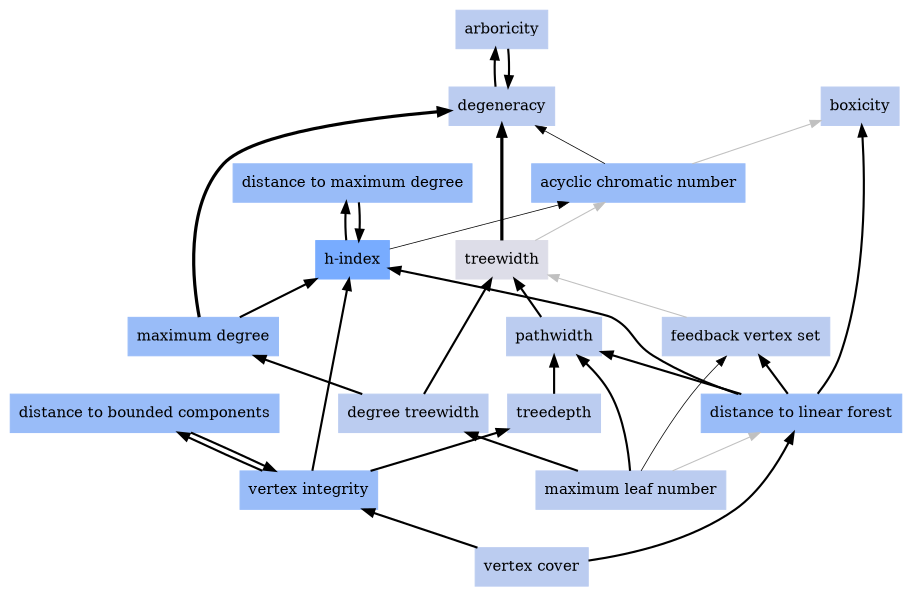 digraph local_GNTwUS {
	node [color=lightblue2 style=filled]
	margin=0.04 size="6,6"
	rankdir = BT
	"n_KEP2qM" [label="treedepth" URL="/parameters/html/KEP2qM" color="#bbccf0" shape=box]
	"n_VowkuW" [label="degeneracy" URL="/parameters/html/VowkuW" color="#bbccf0" shape=box]
	"n_BN92vX" [label="maximum leaf number" URL="/parameters/html/BN92vX" color="#bbccf0" shape=box]
	"n_4lp9Yj" [label="vertex cover" URL="/parameters/html/4lp9Yj" color="#bbccf0" shape=box]
	"n_GNOiyB" [label="feedback vertex set" URL="/parameters/html/GNOiyB" color="#bbccf0" shape=box]
	"n_VHClqR" [label="pathwidth" URL="/parameters/html/VHClqR" color="#bbccf0" shape=box]
	"n_kRR8zx" [label="distance to maximum degree" URL="/parameters/html/kRR8zx" color="#99bcf8" shape=box]
	"n_5Q7fuR" [label="treewidth" URL="/parameters/html/5Q7fuR" color="#dddde8" shape=box]
	"n_QGZuUW" [label="acyclic chromatic number" URL="/parameters/html/QGZuUW" color="#99bcf8" shape=box]
	"n_GNTwUS" [label="h-index" URL="/parameters/html/GNTwUS" color="#78acff" shape=box]
	"n_UyQ5yM" [label="maximum degree" URL="/parameters/html/UyQ5yM" color="#99bcf8" shape=box]
	"n_yk7XP0" [label="distance to linear forest" URL="/parameters/html/yk7XP0" color="#99bcf8" shape=box]
	"n_KVhJFB" [label="vertex integrity" URL="/parameters/html/KVhJFB" color="#99bcf8" shape=box]
	"n_a7MpiT" [label="boxicity" URL="/parameters/html/a7MpiT" color="#bbccf0" shape=box]
	"n_nCWUh3" [label="degree treewidth" URL="/parameters/html/nCWUh3" color="#bbccf0" shape=box]
	"n_zgMenA" [label="arboricity" URL="/parameters/html/zgMenA" color="#bbccf0" shape=box]
	"n_RPTCxd" [label="distance to bounded components" URL="/parameters/html/RPTCxd" color="#99bcf8" shape=box]
	"n_yk7XP0" -> "n_GNTwUS" [label="" decorate=true lblstyle="above, sloped" weight="100" penwidth="2.0"]
	"n_yk7XP0" -> "n_a7MpiT" [label="" decorate=true lblstyle="above, sloped" weight="100" penwidth="2.0"]
	"n_QGZuUW" -> "n_a7MpiT" [label="" decorate=true lblstyle="above, sloped" color="gray" weight="1"]
	"n_5Q7fuR" -> "n_QGZuUW" [label="" decorate=true lblstyle="above, sloped" color="gray" weight="1"]
	"n_BN92vX" -> "n_nCWUh3" [label="" decorate=true lblstyle="above, sloped" weight="100" penwidth="2.0"]
	"n_GNOiyB" -> "n_5Q7fuR" [label="" decorate=true lblstyle="above, sloped" color="gray" weight="1"]
	"n_VowkuW" -> "n_zgMenA" [label="" decorate=true lblstyle="above, sloped" weight="100" penwidth="2.0"]
	"n_zgMenA" -> "n_VowkuW" [label="" decorate=true lblstyle="above, sloped" weight="100" penwidth="2.0"]
	"n_QGZuUW" -> "n_VowkuW" [label="" decorate=true lblstyle="above, sloped" weight="20" penwidth="0.7"]
	"n_BN92vX" -> "n_yk7XP0" [label="" decorate=true lblstyle="above, sloped" color="gray" weight="1"]
	"n_4lp9Yj" -> "n_yk7XP0" [label="" decorate=true lblstyle="above, sloped" weight="100" penwidth="2.0"]
	"n_yk7XP0" -> "n_VHClqR" [label="" decorate=true lblstyle="above, sloped" weight="100" penwidth="2.0"]
	"n_KVhJFB" -> "n_GNTwUS" [label="" decorate=true lblstyle="above, sloped" weight="100" penwidth="2.0"]
	"n_nCWUh3" -> "n_UyQ5yM" [label="" decorate=true lblstyle="above, sloped" weight="100" penwidth="2.0"]
	"n_5Q7fuR" -> "n_VowkuW" [label="" decorate=true lblstyle="above, sloped" weight="100" penwidth="3.0"]
	"n_yk7XP0" -> "n_GNOiyB" [label="" decorate=true lblstyle="above, sloped" weight="100" penwidth="2.0"]
	"n_KEP2qM" -> "n_VHClqR" [label="" decorate=true lblstyle="above, sloped" weight="100" penwidth="2.0"]
	"n_BN92vX" -> "n_GNOiyB" [label="" decorate=true lblstyle="above, sloped" weight="20" penwidth="0.7"]
	"n_VHClqR" -> "n_5Q7fuR" [label="" decorate=true lblstyle="above, sloped" weight="100" penwidth="2.0"]
	"n_KVhJFB" -> "n_KEP2qM" [label="" decorate=true lblstyle="above, sloped" weight="100" penwidth="2.0"]
	"n_KVhJFB" -> "n_RPTCxd" [label="" decorate=true lblstyle="above, sloped" weight="100" penwidth="2.0"]
	"n_nCWUh3" -> "n_5Q7fuR" [label="" decorate=true lblstyle="above, sloped" weight="100" penwidth="2.0"]
	"n_UyQ5yM" -> "n_GNTwUS" [label="" decorate=true lblstyle="above, sloped" weight="100" penwidth="2.0"]
	"n_kRR8zx" -> "n_GNTwUS" [label="" decorate=true lblstyle="above, sloped" weight="100" penwidth="2.0"]
	"n_UyQ5yM" -> "n_VowkuW" [label="" decorate=true lblstyle="above, sloped" weight="100" penwidth="3.0"]
	"n_RPTCxd" -> "n_KVhJFB" [label="" decorate=true lblstyle="above, sloped" weight="100" penwidth="2.0"]
	"n_GNTwUS" -> "n_QGZuUW" [label="" decorate=true lblstyle="above, sloped" weight="20" penwidth="0.7"]
	"n_GNTwUS" -> "n_kRR8zx" [label="" decorate=true lblstyle="above, sloped" weight="100" penwidth="2.0"]
	"n_4lp9Yj" -> "n_KVhJFB" [label="" decorate=true lblstyle="above, sloped" weight="100" penwidth="2.0"]
	"n_BN92vX" -> "n_VHClqR" [label="" decorate=true lblstyle="above, sloped" weight="100" penwidth="2.0"]
}
